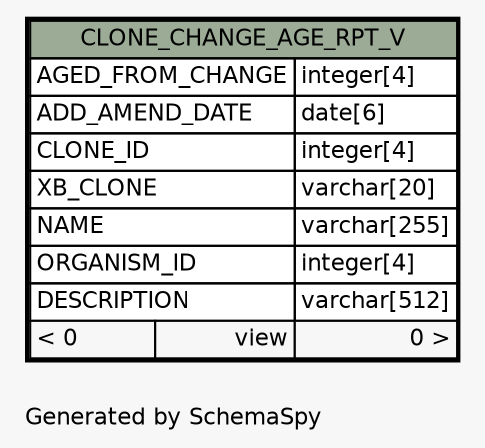 // dot 2.38.0 on Windows 10 10.0
// SchemaSpy rev Unknown
digraph "oneDegreeRelationshipsDiagram" {
  graph [
    rankdir="RL"
    bgcolor="#f7f7f7"
    label="\nGenerated by SchemaSpy"
    labeljust="l"
    nodesep="0.18"
    ranksep="0.46"
    fontname="Helvetica"
    fontsize="11"
  ];
  node [
    fontname="Helvetica"
    fontsize="11"
    shape="plaintext"
  ];
  edge [
    arrowsize="0.8"
  ];
  "CLONE_CHANGE_AGE_RPT_V" [
    label=<
    <TABLE BORDER="2" CELLBORDER="1" CELLSPACING="0" BGCOLOR="#ffffff">
      <TR><TD COLSPAN="3" BGCOLOR="#9bab96" ALIGN="CENTER">CLONE_CHANGE_AGE_RPT_V</TD></TR>
      <TR><TD PORT="AGED_FROM_CHANGE" COLSPAN="2" ALIGN="LEFT">AGED_FROM_CHANGE</TD><TD PORT="AGED_FROM_CHANGE.type" ALIGN="LEFT">integer[4]</TD></TR>
      <TR><TD PORT="ADD_AMEND_DATE" COLSPAN="2" ALIGN="LEFT">ADD_AMEND_DATE</TD><TD PORT="ADD_AMEND_DATE.type" ALIGN="LEFT">date[6]</TD></TR>
      <TR><TD PORT="CLONE_ID" COLSPAN="2" ALIGN="LEFT">CLONE_ID</TD><TD PORT="CLONE_ID.type" ALIGN="LEFT">integer[4]</TD></TR>
      <TR><TD PORT="XB_CLONE" COLSPAN="2" ALIGN="LEFT">XB_CLONE</TD><TD PORT="XB_CLONE.type" ALIGN="LEFT">varchar[20]</TD></TR>
      <TR><TD PORT="NAME" COLSPAN="2" ALIGN="LEFT">NAME</TD><TD PORT="NAME.type" ALIGN="LEFT">varchar[255]</TD></TR>
      <TR><TD PORT="ORGANISM_ID" COLSPAN="2" ALIGN="LEFT">ORGANISM_ID</TD><TD PORT="ORGANISM_ID.type" ALIGN="LEFT">integer[4]</TD></TR>
      <TR><TD PORT="DESCRIPTION" COLSPAN="2" ALIGN="LEFT">DESCRIPTION</TD><TD PORT="DESCRIPTION.type" ALIGN="LEFT">varchar[512]</TD></TR>
      <TR><TD ALIGN="LEFT" BGCOLOR="#f7f7f7">&lt; 0</TD><TD ALIGN="RIGHT" BGCOLOR="#f7f7f7">view</TD><TD ALIGN="RIGHT" BGCOLOR="#f7f7f7">0 &gt;</TD></TR>
    </TABLE>>
    URL="CLONE_CHANGE_AGE_RPT_V.html"
    tooltip="CLONE_CHANGE_AGE_RPT_V"
  ];
}
